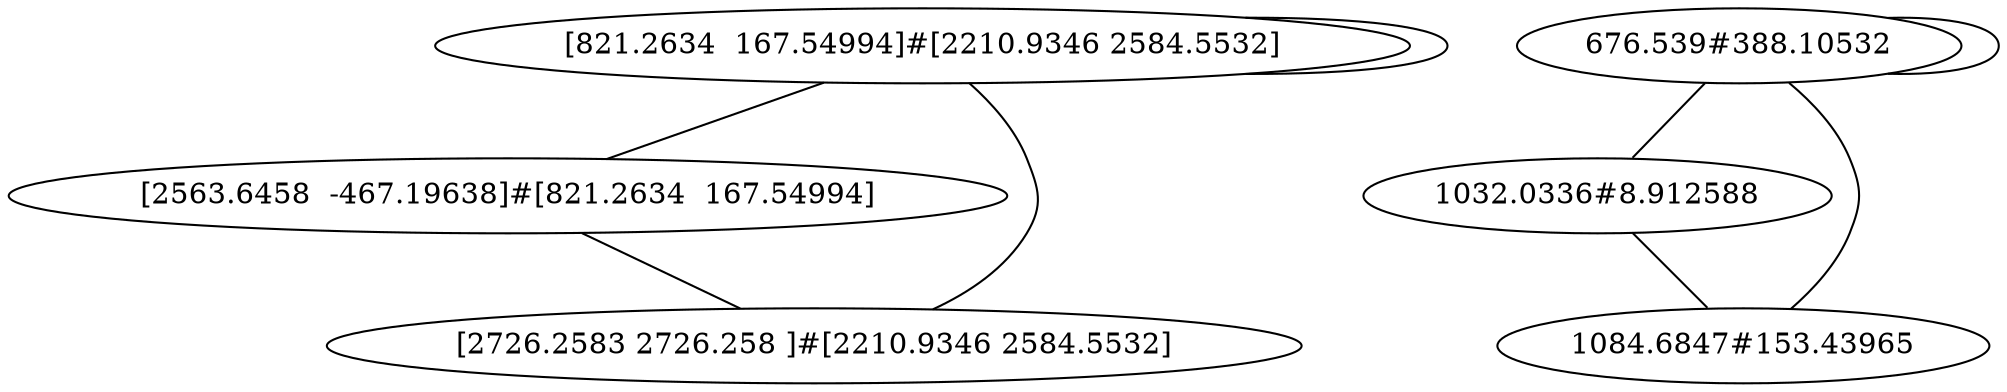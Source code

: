 graph  {
"[821.2634  167.54994]#[2210.9346 2584.5532]";
"[2563.6458  -467.19638]#[821.2634  167.54994]";
"[2726.2583 2726.258 ]#[2210.9346 2584.5532]";
"676.539#388.10532";
"1032.0336#8.912588";
"1084.6847#153.43965";
"[821.2634  167.54994]#[2210.9346 2584.5532]" -- "[821.2634  167.54994]#[2210.9346 2584.5532]";
"[821.2634  167.54994]#[2210.9346 2584.5532]" -- "[2563.6458  -467.19638]#[821.2634  167.54994]";
"[821.2634  167.54994]#[2210.9346 2584.5532]" -- "[2726.2583 2726.258 ]#[2210.9346 2584.5532]";
"[2563.6458  -467.19638]#[821.2634  167.54994]" -- "[2726.2583 2726.258 ]#[2210.9346 2584.5532]";
"676.539#388.10532" -- "676.539#388.10532";
"676.539#388.10532" -- "1032.0336#8.912588";
"676.539#388.10532" -- "1084.6847#153.43965";
"1032.0336#8.912588" -- "1084.6847#153.43965";
}
